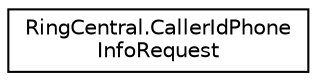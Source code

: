 digraph "Graphical Class Hierarchy"
{
 // LATEX_PDF_SIZE
  edge [fontname="Helvetica",fontsize="10",labelfontname="Helvetica",labelfontsize="10"];
  node [fontname="Helvetica",fontsize="10",shape=record];
  rankdir="LR";
  Node0 [label="RingCentral.CallerIdPhone\lInfoRequest",height=0.2,width=0.4,color="black", fillcolor="white", style="filled",URL="$classRingCentral_1_1CallerIdPhoneInfoRequest.html",tooltip=" "];
}
